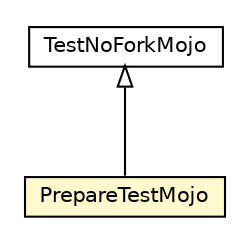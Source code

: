 #!/usr/local/bin/dot
#
# Class diagram 
# Generated by UMLGraph version R5_6-24-gf6e263 (http://www.umlgraph.org/)
#

digraph G {
	edge [fontname="Helvetica",fontsize=10,labelfontname="Helvetica",labelfontsize=10];
	node [fontname="Helvetica",fontsize=10,shape=plaintext];
	nodesep=0.25;
	ranksep=0.5;
	// fr.fastconnect.factory.tibco.bw.fcunit.PrepareTestMojo
	c147 [label=<<table title="fr.fastconnect.factory.tibco.bw.fcunit.PrepareTestMojo" border="0" cellborder="1" cellspacing="0" cellpadding="2" port="p" bgcolor="lemonChiffon" href="./PrepareTestMojo.html">
		<tr><td><table border="0" cellspacing="0" cellpadding="1">
<tr><td align="center" balign="center"> PrepareTestMojo </td></tr>
		</table></td></tr>
		</table>>, URL="./PrepareTestMojo.html", fontname="Helvetica", fontcolor="black", fontsize=10.0];
	// fr.fastconnect.factory.tibco.bw.fcunit.TestNoForkMojo
	c149 [label=<<table title="fr.fastconnect.factory.tibco.bw.fcunit.TestNoForkMojo" border="0" cellborder="1" cellspacing="0" cellpadding="2" port="p" href="./TestNoForkMojo.html">
		<tr><td><table border="0" cellspacing="0" cellpadding="1">
<tr><td align="center" balign="center"> TestNoForkMojo </td></tr>
		</table></td></tr>
		</table>>, URL="./TestNoForkMojo.html", fontname="Helvetica", fontcolor="black", fontsize=10.0];
	//fr.fastconnect.factory.tibco.bw.fcunit.PrepareTestMojo extends fr.fastconnect.factory.tibco.bw.fcunit.TestNoForkMojo
	c149:p -> c147:p [dir=back,arrowtail=empty];
}


